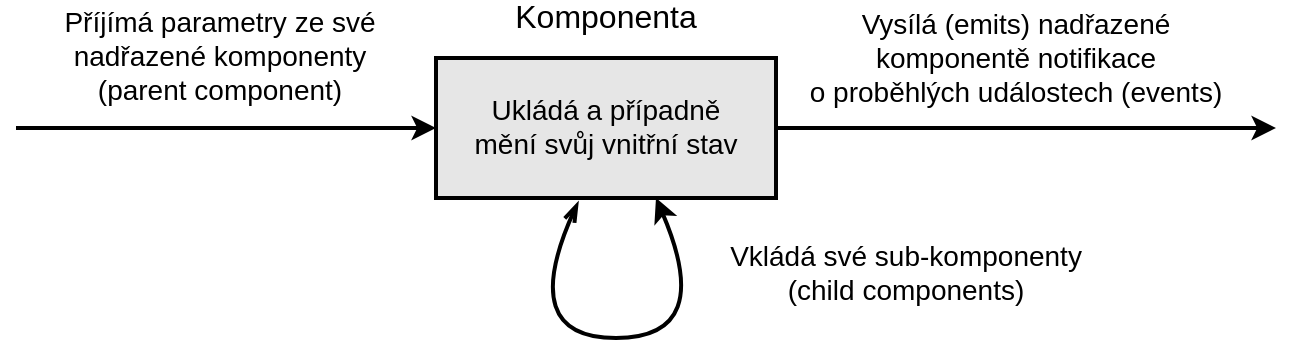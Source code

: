 <mxfile version="13.10.4" type="device"><diagram name="Page-1" id="74b105a0-9070-1c63-61bc-23e55f88626e"><mxGraphModel dx="1422" dy="911" grid="1" gridSize="10" guides="1" tooltips="1" connect="1" arrows="1" fold="1" page="1" pageScale="1.5" pageWidth="1169" pageHeight="826" background="none" math="0" shadow="0"><root><mxCell id="0" style=";html=1;"/><mxCell id="1" style=";html=1;" parent="0"/><mxCell id="dOETkQ5-wxELm-rCjEwX-1" value="Komponenta" style="strokeWidth=2;dashed=0;align=center;fontSize=16;shape=rect;verticalLabelPosition=top;verticalAlign=bottom;labelPosition=center;fillColor=#E6E6E6;spacingTop=0;spacingBottom=10;" vertex="1" parent="1"><mxGeometry x="450" y="130" width="170" height="70" as="geometry"/></mxCell><mxCell id="dOETkQ5-wxELm-rCjEwX-5" value="" style="endArrow=classic;html=1;fontSize=14;entryX=0;entryY=0.5;entryDx=0;entryDy=0;strokeWidth=2;" edge="1" parent="1" target="dOETkQ5-wxELm-rCjEwX-1"><mxGeometry width="50" height="50" relative="1" as="geometry"><mxPoint x="240" y="165" as="sourcePoint"/><mxPoint x="740" y="465" as="targetPoint"/></mxGeometry></mxCell><mxCell id="dOETkQ5-wxELm-rCjEwX-6" value="Příjímá parametry ze své nadřazené komponenty (parent component) " style="text;html=1;strokeColor=none;fillColor=none;align=center;verticalAlign=middle;whiteSpace=wrap;rounded=0;fontSize=14;" vertex="1" parent="1"><mxGeometry x="257" y="119" width="170" height="20" as="geometry"/></mxCell><mxCell id="dOETkQ5-wxELm-rCjEwX-7" value="Ukládá a případně mění svůj vnitřní stav" style="text;html=1;strokeColor=none;fillColor=none;align=center;verticalAlign=middle;whiteSpace=wrap;rounded=0;fontSize=14;" vertex="1" parent="1"><mxGeometry x="460" y="144" width="150" height="40" as="geometry"/></mxCell><mxCell id="dOETkQ5-wxELm-rCjEwX-9" value="" style="endArrow=classic;html=1;strokeWidth=2;fontSize=14;exitX=1;exitY=0.5;exitDx=0;exitDy=0;" edge="1" parent="1" source="dOETkQ5-wxELm-rCjEwX-1"><mxGeometry width="50" height="50" relative="1" as="geometry"><mxPoint x="690" y="520" as="sourcePoint"/><mxPoint x="870" y="165" as="targetPoint"/></mxGeometry></mxCell><mxCell id="dOETkQ5-wxELm-rCjEwX-10" value="Vysílá (emits) nadřazené komponentě notifikace &lt;br&gt;o proběhlých událostech (events)" style="text;html=1;strokeColor=none;fillColor=none;align=center;verticalAlign=middle;whiteSpace=wrap;rounded=0;fontSize=14;" vertex="1" parent="1"><mxGeometry x="630" y="110" width="220" height="40" as="geometry"/></mxCell><mxCell id="dOETkQ5-wxELm-rCjEwX-11" value="" style="curved=1;endArrow=classic;html=1;strokeWidth=2;fontSize=14;exitX=0.418;exitY=1.029;exitDx=0;exitDy=0;entryX=0.647;entryY=1;entryDx=0;entryDy=0;entryPerimeter=0;exitPerimeter=0;startArrow=openThin;startFill=0;" edge="1" parent="1" source="dOETkQ5-wxELm-rCjEwX-1" target="dOETkQ5-wxELm-rCjEwX-1"><mxGeometry width="50" height="50" relative="1" as="geometry"><mxPoint x="690" y="520" as="sourcePoint"/><mxPoint x="740" y="470" as="targetPoint"/><Array as="points"><mxPoint x="490" y="270"/><mxPoint x="590" y="270"/></Array></mxGeometry></mxCell><mxCell id="dOETkQ5-wxELm-rCjEwX-12" value="Vkládá své sub-komponenty (child components)" style="text;html=1;strokeColor=none;fillColor=none;align=center;verticalAlign=middle;whiteSpace=wrap;rounded=0;fontSize=14;" vertex="1" parent="1"><mxGeometry x="590" y="212" width="190" height="50" as="geometry"/></mxCell></root></mxGraphModel></diagram></mxfile>